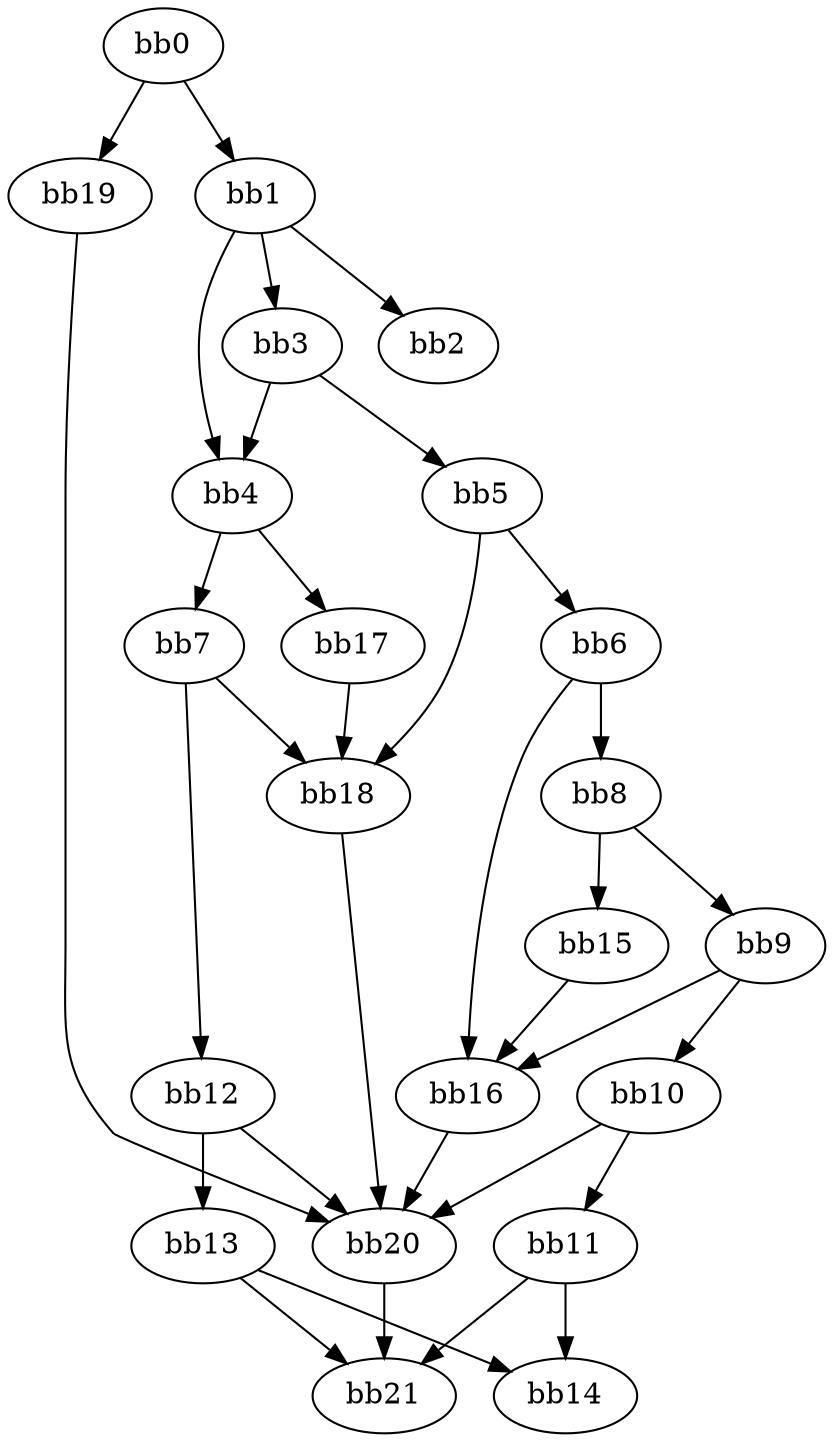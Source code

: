 digraph {
    0 [ label = "bb0\l" ]
    1 [ label = "bb1\l" ]
    2 [ label = "bb2\l" ]
    3 [ label = "bb3\l" ]
    4 [ label = "bb4\l" ]
    5 [ label = "bb5\l" ]
    6 [ label = "bb6\l" ]
    7 [ label = "bb7\l" ]
    8 [ label = "bb8\l" ]
    9 [ label = "bb9\l" ]
    10 [ label = "bb10\l" ]
    11 [ label = "bb11\l" ]
    12 [ label = "bb12\l" ]
    13 [ label = "bb13\l" ]
    14 [ label = "bb14\l" ]
    15 [ label = "bb15\l" ]
    16 [ label = "bb16\l" ]
    17 [ label = "bb17\l" ]
    18 [ label = "bb18\l" ]
    19 [ label = "bb19\l" ]
    20 [ label = "bb20\l" ]
    21 [ label = "bb21\l" ]
    0 -> 1 [ ]
    0 -> 19 [ ]
    1 -> 2 [ ]
    1 -> 3 [ ]
    1 -> 4 [ ]
    3 -> 4 [ ]
    3 -> 5 [ ]
    4 -> 7 [ ]
    4 -> 17 [ ]
    5 -> 6 [ ]
    5 -> 18 [ ]
    6 -> 8 [ ]
    6 -> 16 [ ]
    7 -> 12 [ ]
    7 -> 18 [ ]
    8 -> 9 [ ]
    8 -> 15 [ ]
    9 -> 10 [ ]
    9 -> 16 [ ]
    10 -> 11 [ ]
    10 -> 20 [ ]
    11 -> 14 [ ]
    11 -> 21 [ ]
    12 -> 13 [ ]
    12 -> 20 [ ]
    13 -> 14 [ ]
    13 -> 21 [ ]
    15 -> 16 [ ]
    16 -> 20 [ ]
    17 -> 18 [ ]
    18 -> 20 [ ]
    19 -> 20 [ ]
    20 -> 21 [ ]
}

